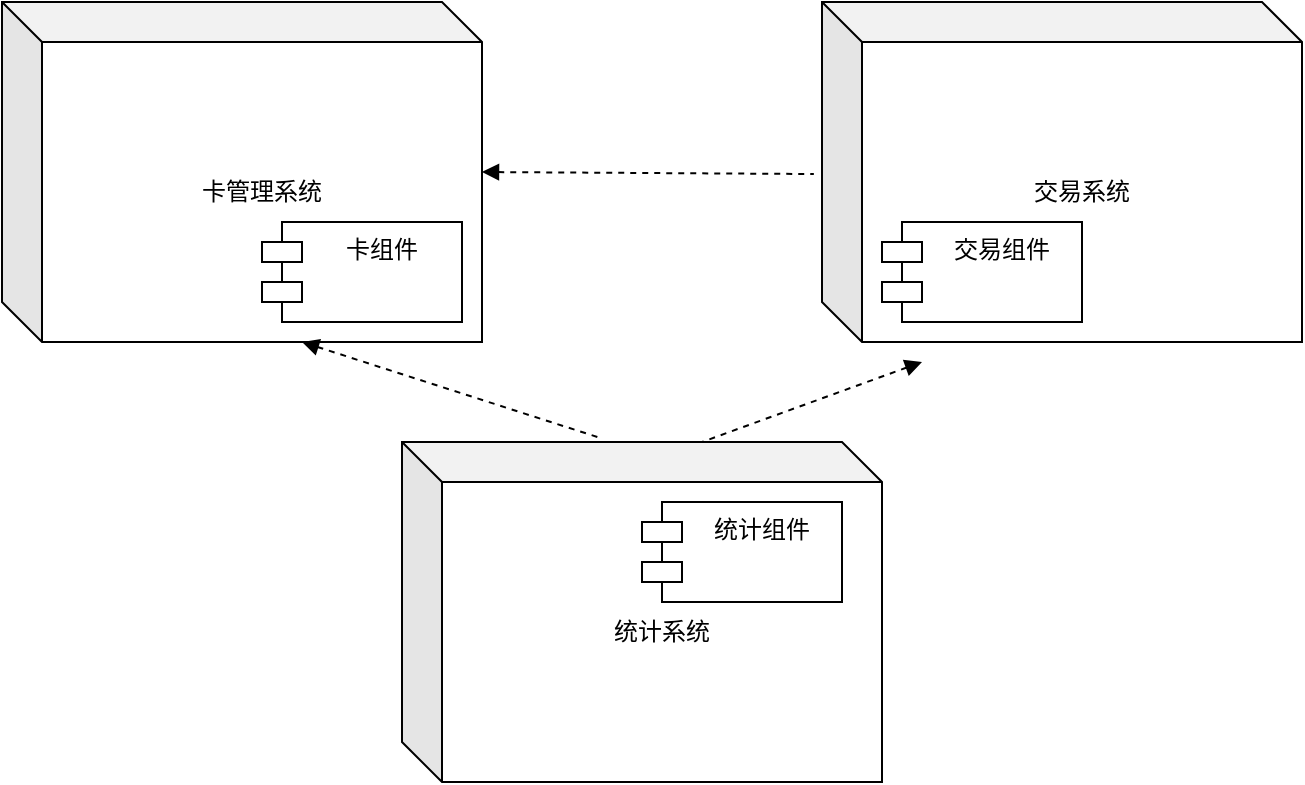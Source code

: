 <mxfile version="13.8.2" type="github">
  <diagram name="Page-1" id="c4acf3e9-155e-7222-9cf6-157b1a14988f">
    <mxGraphModel dx="1102" dy="592" grid="1" gridSize="10" guides="1" tooltips="1" connect="1" arrows="1" fold="1" page="1" pageScale="1" pageWidth="850" pageHeight="1100" background="#ffffff" math="0" shadow="0">
      <root>
        <mxCell id="0" />
        <mxCell id="1" parent="0" />
        <mxCell id="iP5DzIIidys7gWweEk6w-7" value="统计系统" style="shape=cube;whiteSpace=wrap;html=1;boundedLbl=1;backgroundOutline=1;darkOpacity=0.05;darkOpacity2=0.1;" vertex="1" parent="1">
          <mxGeometry x="280" y="340" width="240" height="170" as="geometry" />
        </mxCell>
        <mxCell id="iP5DzIIidys7gWweEk6w-6" value="交易系统" style="shape=cube;whiteSpace=wrap;html=1;boundedLbl=1;backgroundOutline=1;darkOpacity=0.05;darkOpacity2=0.1;" vertex="1" parent="1">
          <mxGeometry x="490" y="120" width="240" height="170" as="geometry" />
        </mxCell>
        <mxCell id="iP5DzIIidys7gWweEk6w-5" value="卡管理系统" style="shape=cube;whiteSpace=wrap;html=1;boundedLbl=1;backgroundOutline=1;darkOpacity=0.05;darkOpacity2=0.1;" vertex="1" parent="1">
          <mxGeometry x="80" y="120" width="240" height="170" as="geometry" />
        </mxCell>
        <mxCell id="9BbTma7zpEwB8LQflWQP-1" value="卡组件" style="shape=module;align=left;spacingLeft=20;align=center;verticalAlign=top;" parent="1" vertex="1">
          <mxGeometry x="210" y="230" width="100" height="50" as="geometry" />
        </mxCell>
        <mxCell id="9BbTma7zpEwB8LQflWQP-2" value="交易组件" style="shape=module;align=left;spacingLeft=20;align=center;verticalAlign=top;" parent="1" vertex="1">
          <mxGeometry x="520" y="230" width="100" height="50" as="geometry" />
        </mxCell>
        <mxCell id="9BbTma7zpEwB8LQflWQP-3" value="" style="html=1;verticalAlign=bottom;endArrow=none;dashed=1;startArrow=block;startFill=1;endFill=0;entryX=-0.017;entryY=0.506;entryDx=0;entryDy=0;entryPerimeter=0;exitX=1;exitY=0.5;exitDx=0;exitDy=0;exitPerimeter=0;" parent="1" edge="1" target="iP5DzIIidys7gWweEk6w-6" source="iP5DzIIidys7gWweEk6w-5">
          <mxGeometry width="80" relative="1" as="geometry">
            <mxPoint x="320" y="214.5" as="sourcePoint" />
            <mxPoint x="480" y="214.5" as="targetPoint" />
          </mxGeometry>
        </mxCell>
        <mxCell id="iP5DzIIidys7gWweEk6w-1" value="统计组件" style="shape=module;align=left;spacingLeft=20;align=center;verticalAlign=top;" vertex="1" parent="1">
          <mxGeometry x="400" y="370" width="100" height="50" as="geometry" />
        </mxCell>
        <mxCell id="iP5DzIIidys7gWweEk6w-3" value="" style="html=1;verticalAlign=bottom;endArrow=none;dashed=1;startArrow=block;startFill=1;endFill=0;exitX=0.625;exitY=1;exitDx=0;exitDy=0;exitPerimeter=0;entryX=0.413;entryY=-0.012;entryDx=0;entryDy=0;entryPerimeter=0;" edge="1" parent="1" source="iP5DzIIidys7gWweEk6w-5" target="iP5DzIIidys7gWweEk6w-7">
          <mxGeometry width="80" relative="1" as="geometry">
            <mxPoint x="320" y="300" as="sourcePoint" />
            <mxPoint x="440" y="360" as="targetPoint" />
          </mxGeometry>
        </mxCell>
        <mxCell id="iP5DzIIidys7gWweEk6w-4" value="" style="html=1;verticalAlign=bottom;endArrow=none;dashed=1;startArrow=block;startFill=1;endFill=0;" edge="1" parent="1">
          <mxGeometry width="80" relative="1" as="geometry">
            <mxPoint x="540" y="300" as="sourcePoint" />
            <mxPoint x="430" y="340" as="targetPoint" />
          </mxGeometry>
        </mxCell>
      </root>
    </mxGraphModel>
  </diagram>
</mxfile>
